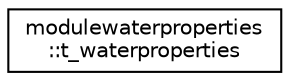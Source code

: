 digraph "Graphical Class Hierarchy"
{
 // LATEX_PDF_SIZE
  edge [fontname="Helvetica",fontsize="10",labelfontname="Helvetica",labelfontsize="10"];
  node [fontname="Helvetica",fontsize="10",shape=record];
  rankdir="LR";
  Node0 [label="modulewaterproperties\l::t_waterproperties",height=0.2,width=0.4,color="black", fillcolor="white", style="filled",URL="$structmodulewaterproperties_1_1t__waterproperties.html",tooltip=" "];
}
